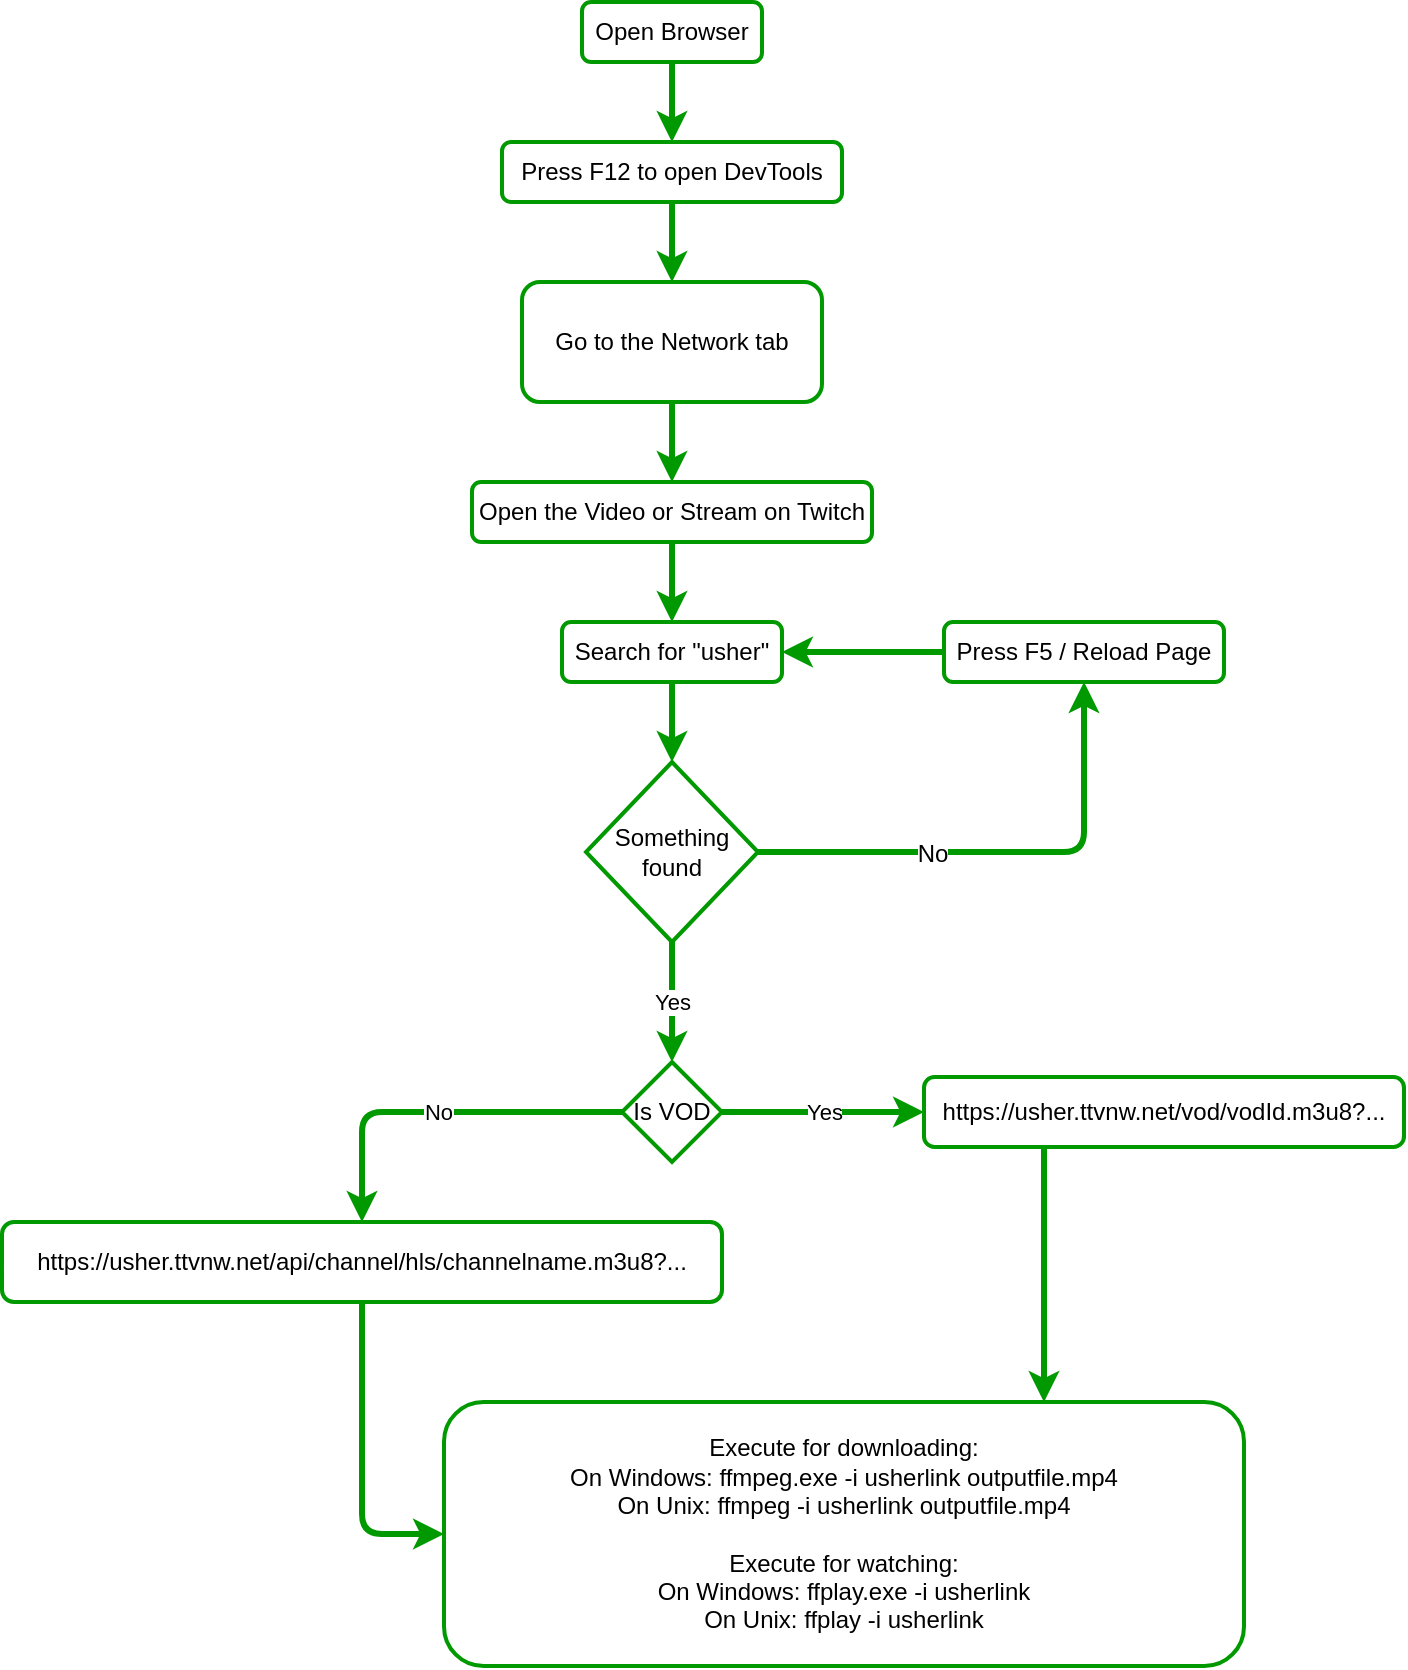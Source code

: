 <mxfile version="14.6.13" type="github">
  <diagram id="PYlgtFow7S5083vqTwKd" name="Seite-1">
    <mxGraphModel dx="1350" dy="727" grid="1" gridSize="10" guides="1" tooltips="1" connect="1" arrows="1" fold="1" page="1" pageScale="1" pageWidth="827" pageHeight="1169" background="none" math="0" shadow="0">
      <root>
        <mxCell id="0" />
        <mxCell id="1" parent="0" />
        <mxCell id="pAQ39AIizvAedNNFFDOZ-1" value="Open Browser" style="rounded=1;whiteSpace=wrap;html=1;strokeColor=#009900;strokeWidth=2;" parent="1" vertex="1">
          <mxGeometry x="369" y="30" width="90" height="30" as="geometry" />
        </mxCell>
        <mxCell id="pAQ39AIizvAedNNFFDOZ-2" value="" style="endArrow=classic;html=1;exitX=0.5;exitY=1;exitDx=0;exitDy=0;strokeWidth=3;strokeColor=#009900;" parent="1" source="pAQ39AIizvAedNNFFDOZ-1" target="pAQ39AIizvAedNNFFDOZ-3" edge="1">
          <mxGeometry width="50" height="50" relative="1" as="geometry">
            <mxPoint x="110" y="150" as="sourcePoint" />
            <mxPoint x="105" y="80" as="targetPoint" />
          </mxGeometry>
        </mxCell>
        <mxCell id="pAQ39AIizvAedNNFFDOZ-3" value="Press F12 to open DevTools" style="rounded=1;whiteSpace=wrap;html=1;strokeColor=#009900;strokeWidth=2;" parent="1" vertex="1">
          <mxGeometry x="329" y="100" width="170" height="30" as="geometry" />
        </mxCell>
        <mxCell id="pAQ39AIizvAedNNFFDOZ-4" value="Open the Video or Stream on Twitch" style="rounded=1;whiteSpace=wrap;html=1;strokeColor=#009900;strokeWidth=2;" parent="1" vertex="1">
          <mxGeometry x="314" y="270" width="200" height="30" as="geometry" />
        </mxCell>
        <mxCell id="pAQ39AIizvAedNNFFDOZ-5" value="Go to the Network tab" style="rounded=1;whiteSpace=wrap;html=1;strokeColor=#009900;strokeWidth=2;" parent="1" vertex="1">
          <mxGeometry x="339" y="170" width="150" height="60" as="geometry" />
        </mxCell>
        <mxCell id="pAQ39AIizvAedNNFFDOZ-6" value="" style="endArrow=classic;html=1;exitX=0.5;exitY=1;exitDx=0;exitDy=0;entryX=0.5;entryY=0;entryDx=0;entryDy=0;strokeWidth=3;strokeColor=#009900;" parent="1" source="pAQ39AIizvAedNNFFDOZ-3" target="pAQ39AIizvAedNNFFDOZ-5" edge="1">
          <mxGeometry width="50" height="50" relative="1" as="geometry">
            <mxPoint x="450" y="210" as="sourcePoint" />
            <mxPoint x="500" y="160" as="targetPoint" />
          </mxGeometry>
        </mxCell>
        <mxCell id="pAQ39AIizvAedNNFFDOZ-7" value="" style="endArrow=classic;html=1;exitX=0.5;exitY=1;exitDx=0;exitDy=0;strokeWidth=3;strokeColor=#009900;" parent="1" source="pAQ39AIizvAedNNFFDOZ-5" target="pAQ39AIizvAedNNFFDOZ-4" edge="1">
          <mxGeometry width="50" height="50" relative="1" as="geometry">
            <mxPoint x="430" y="230" as="sourcePoint" />
            <mxPoint x="480" y="180" as="targetPoint" />
          </mxGeometry>
        </mxCell>
        <mxCell id="pAQ39AIizvAedNNFFDOZ-8" value="Search for &quot;usher&quot;" style="rounded=1;whiteSpace=wrap;html=1;strokeColor=#009900;strokeWidth=2;" parent="1" vertex="1">
          <mxGeometry x="359" y="340" width="110" height="30" as="geometry" />
        </mxCell>
        <mxCell id="pAQ39AIizvAedNNFFDOZ-9" value="" style="endArrow=classic;html=1;exitX=0.5;exitY=1;exitDx=0;exitDy=0;entryX=0.5;entryY=0;entryDx=0;entryDy=0;strokeWidth=3;strokeColor=#009900;" parent="1" source="pAQ39AIizvAedNNFFDOZ-4" target="pAQ39AIizvAedNNFFDOZ-8" edge="1">
          <mxGeometry width="50" height="50" relative="1" as="geometry">
            <mxPoint x="460" y="340" as="sourcePoint" />
            <mxPoint x="510" y="290" as="targetPoint" />
          </mxGeometry>
        </mxCell>
        <mxCell id="pAQ39AIizvAedNNFFDOZ-10" value="Something&lt;br&gt;found" style="rhombus;whiteSpace=wrap;html=1;strokeColor=#009900;strokeWidth=2;" parent="1" vertex="1">
          <mxGeometry x="371" y="410" width="86" height="90" as="geometry" />
        </mxCell>
        <mxCell id="pAQ39AIizvAedNNFFDOZ-11" value="" style="endArrow=classic;html=1;exitX=0.5;exitY=1;exitDx=0;exitDy=0;entryX=0.5;entryY=0;entryDx=0;entryDy=0;strokeWidth=3;strokeColor=#009900;" parent="1" source="pAQ39AIizvAedNNFFDOZ-8" target="pAQ39AIizvAedNNFFDOZ-10" edge="1">
          <mxGeometry width="50" height="50" relative="1" as="geometry">
            <mxPoint x="20" y="640" as="sourcePoint" />
            <mxPoint x="70" y="590" as="targetPoint" />
          </mxGeometry>
        </mxCell>
        <mxCell id="pAQ39AIizvAedNNFFDOZ-12" value="Yes" style="endArrow=classic;html=1;exitX=0.5;exitY=1;exitDx=0;exitDy=0;entryX=0.5;entryY=0;entryDx=0;entryDy=0;strokeWidth=3;strokeColor=#009900;" parent="1" source="pAQ39AIizvAedNNFFDOZ-10" target="pAQ39AIizvAedNNFFDOZ-14" edge="1">
          <mxGeometry width="50" height="50" relative="1" as="geometry">
            <mxPoint x="80" y="640" as="sourcePoint" />
            <mxPoint x="110" y="638" as="targetPoint" />
          </mxGeometry>
        </mxCell>
        <mxCell id="pAQ39AIizvAedNNFFDOZ-14" value="Is VOD" style="rhombus;whiteSpace=wrap;html=1;strokeColor=#009900;strokeWidth=2;" parent="1" vertex="1">
          <mxGeometry x="389" y="560" width="50" height="50" as="geometry" />
        </mxCell>
        <mxCell id="pAQ39AIizvAedNNFFDOZ-15" value="Press F5 / Reload Page" style="rounded=1;whiteSpace=wrap;html=1;strokeColor=#009900;strokeWidth=2;" parent="1" vertex="1">
          <mxGeometry x="550" y="340" width="140" height="30" as="geometry" />
        </mxCell>
        <mxCell id="pAQ39AIizvAedNNFFDOZ-16" value="" style="endArrow=classic;html=1;exitX=1;exitY=0.5;exitDx=0;exitDy=0;entryX=0.5;entryY=1;entryDx=0;entryDy=0;strokeWidth=3;strokeColor=#009900;" parent="1" source="pAQ39AIizvAedNNFFDOZ-10" target="pAQ39AIizvAedNNFFDOZ-15" edge="1">
          <mxGeometry width="50" height="50" relative="1" as="geometry">
            <mxPoint x="380" y="600" as="sourcePoint" />
            <mxPoint x="430" y="550" as="targetPoint" />
            <Array as="points">
              <mxPoint x="620" y="455" />
            </Array>
          </mxGeometry>
        </mxCell>
        <mxCell id="pAQ39AIizvAedNNFFDOZ-17" value="No" style="text;html=1;resizable=0;points=[];align=center;verticalAlign=middle;labelBackgroundColor=#ffffff;" parent="pAQ39AIizvAedNNFFDOZ-16" vertex="1" connectable="0">
          <mxGeometry x="-0.304" y="-1" relative="1" as="geometry">
            <mxPoint as="offset" />
          </mxGeometry>
        </mxCell>
        <mxCell id="pAQ39AIizvAedNNFFDOZ-18" value="" style="endArrow=classic;html=1;strokeWidth=3;strokeColor=#009900;" parent="1" source="pAQ39AIizvAedNNFFDOZ-15" target="pAQ39AIizvAedNNFFDOZ-8" edge="1">
          <mxGeometry width="50" height="50" relative="1" as="geometry">
            <mxPoint x="460" y="350" as="sourcePoint" />
            <mxPoint x="510" y="300" as="targetPoint" />
          </mxGeometry>
        </mxCell>
        <mxCell id="pAQ39AIizvAedNNFFDOZ-19" value="https://usher.ttvnw.net/api/channel/hls/channelname.m3u8?..." style="rounded=1;whiteSpace=wrap;html=1;strokeColor=#009900;strokeWidth=2;" parent="1" vertex="1">
          <mxGeometry x="79" y="640" width="360" height="40" as="geometry" />
        </mxCell>
        <mxCell id="pAQ39AIizvAedNNFFDOZ-20" value="No" style="endArrow=classic;html=1;exitX=0;exitY=0.5;exitDx=0;exitDy=0;entryX=0.5;entryY=0;entryDx=0;entryDy=0;strokeWidth=3;strokeColor=#009900;" parent="1" source="pAQ39AIizvAedNNFFDOZ-14" target="pAQ39AIizvAedNNFFDOZ-19" edge="1">
          <mxGeometry width="50" height="50" relative="1" as="geometry">
            <mxPoint x="550" y="600" as="sourcePoint" />
            <mxPoint x="600" y="550" as="targetPoint" />
            <Array as="points">
              <mxPoint x="259" y="585" />
            </Array>
          </mxGeometry>
        </mxCell>
        <mxCell id="pAQ39AIizvAedNNFFDOZ-21" value="https://usher.ttvnw.net/vod/vodId.m3u8?..." style="rounded=1;whiteSpace=wrap;html=1;strokeColor=#009900;strokeWidth=2;" parent="1" vertex="1">
          <mxGeometry x="540" y="567.5" width="240" height="35" as="geometry" />
        </mxCell>
        <mxCell id="pAQ39AIizvAedNNFFDOZ-22" value="Yes" style="endArrow=classic;html=1;exitX=1;exitY=0.5;exitDx=0;exitDy=0;entryX=0;entryY=0.5;entryDx=0;entryDy=0;strokeWidth=3;strokeColor=#009900;" parent="1" source="pAQ39AIizvAedNNFFDOZ-14" target="pAQ39AIizvAedNNFFDOZ-21" edge="1">
          <mxGeometry width="50" height="50" relative="1" as="geometry">
            <mxPoint x="190" y="650" as="sourcePoint" />
            <mxPoint x="240" y="600" as="targetPoint" />
          </mxGeometry>
        </mxCell>
        <mxCell id="pAQ39AIizvAedNNFFDOZ-23" value="Execute for downloading:&lt;br&gt;On Windows: ffmpeg.exe -i usherlink outputfile.mp4&lt;br&gt;On Unix: ffmpeg -i usherlink outputfile.mp4&lt;br&gt;&lt;br&gt;Execute for watching:&lt;br&gt;On Windows: ffplay.exe -i usherlink&lt;br&gt;On Unix: ffplay -i usherlink" style="rounded=1;whiteSpace=wrap;html=1;strokeColor=#009900;strokeWidth=2;" parent="1" vertex="1">
          <mxGeometry x="300" y="730" width="400" height="132" as="geometry" />
        </mxCell>
        <mxCell id="pAQ39AIizvAedNNFFDOZ-24" value="" style="endArrow=classic;html=1;strokeWidth=3;strokeColor=#009900;exitX=0.5;exitY=1;exitDx=0;exitDy=0;" parent="1" source="pAQ39AIizvAedNNFFDOZ-19" target="pAQ39AIizvAedNNFFDOZ-23" edge="1">
          <mxGeometry width="50" height="50" relative="1" as="geometry">
            <mxPoint x="110" y="840" as="sourcePoint" />
            <mxPoint x="160" y="790" as="targetPoint" />
            <Array as="points">
              <mxPoint x="259" y="796" />
            </Array>
          </mxGeometry>
        </mxCell>
        <mxCell id="pAQ39AIizvAedNNFFDOZ-25" value="" style="endArrow=classic;html=1;strokeWidth=3;strokeColor=#009900;entryX=0.75;entryY=0;entryDx=0;entryDy=0;exitX=0.25;exitY=1;exitDx=0;exitDy=0;" parent="1" source="pAQ39AIizvAedNNFFDOZ-21" target="pAQ39AIizvAedNNFFDOZ-23" edge="1">
          <mxGeometry width="50" height="50" relative="1" as="geometry">
            <mxPoint x="600" y="540" as="sourcePoint" />
            <mxPoint x="576" y="729" as="targetPoint" />
          </mxGeometry>
        </mxCell>
      </root>
    </mxGraphModel>
  </diagram>
</mxfile>
